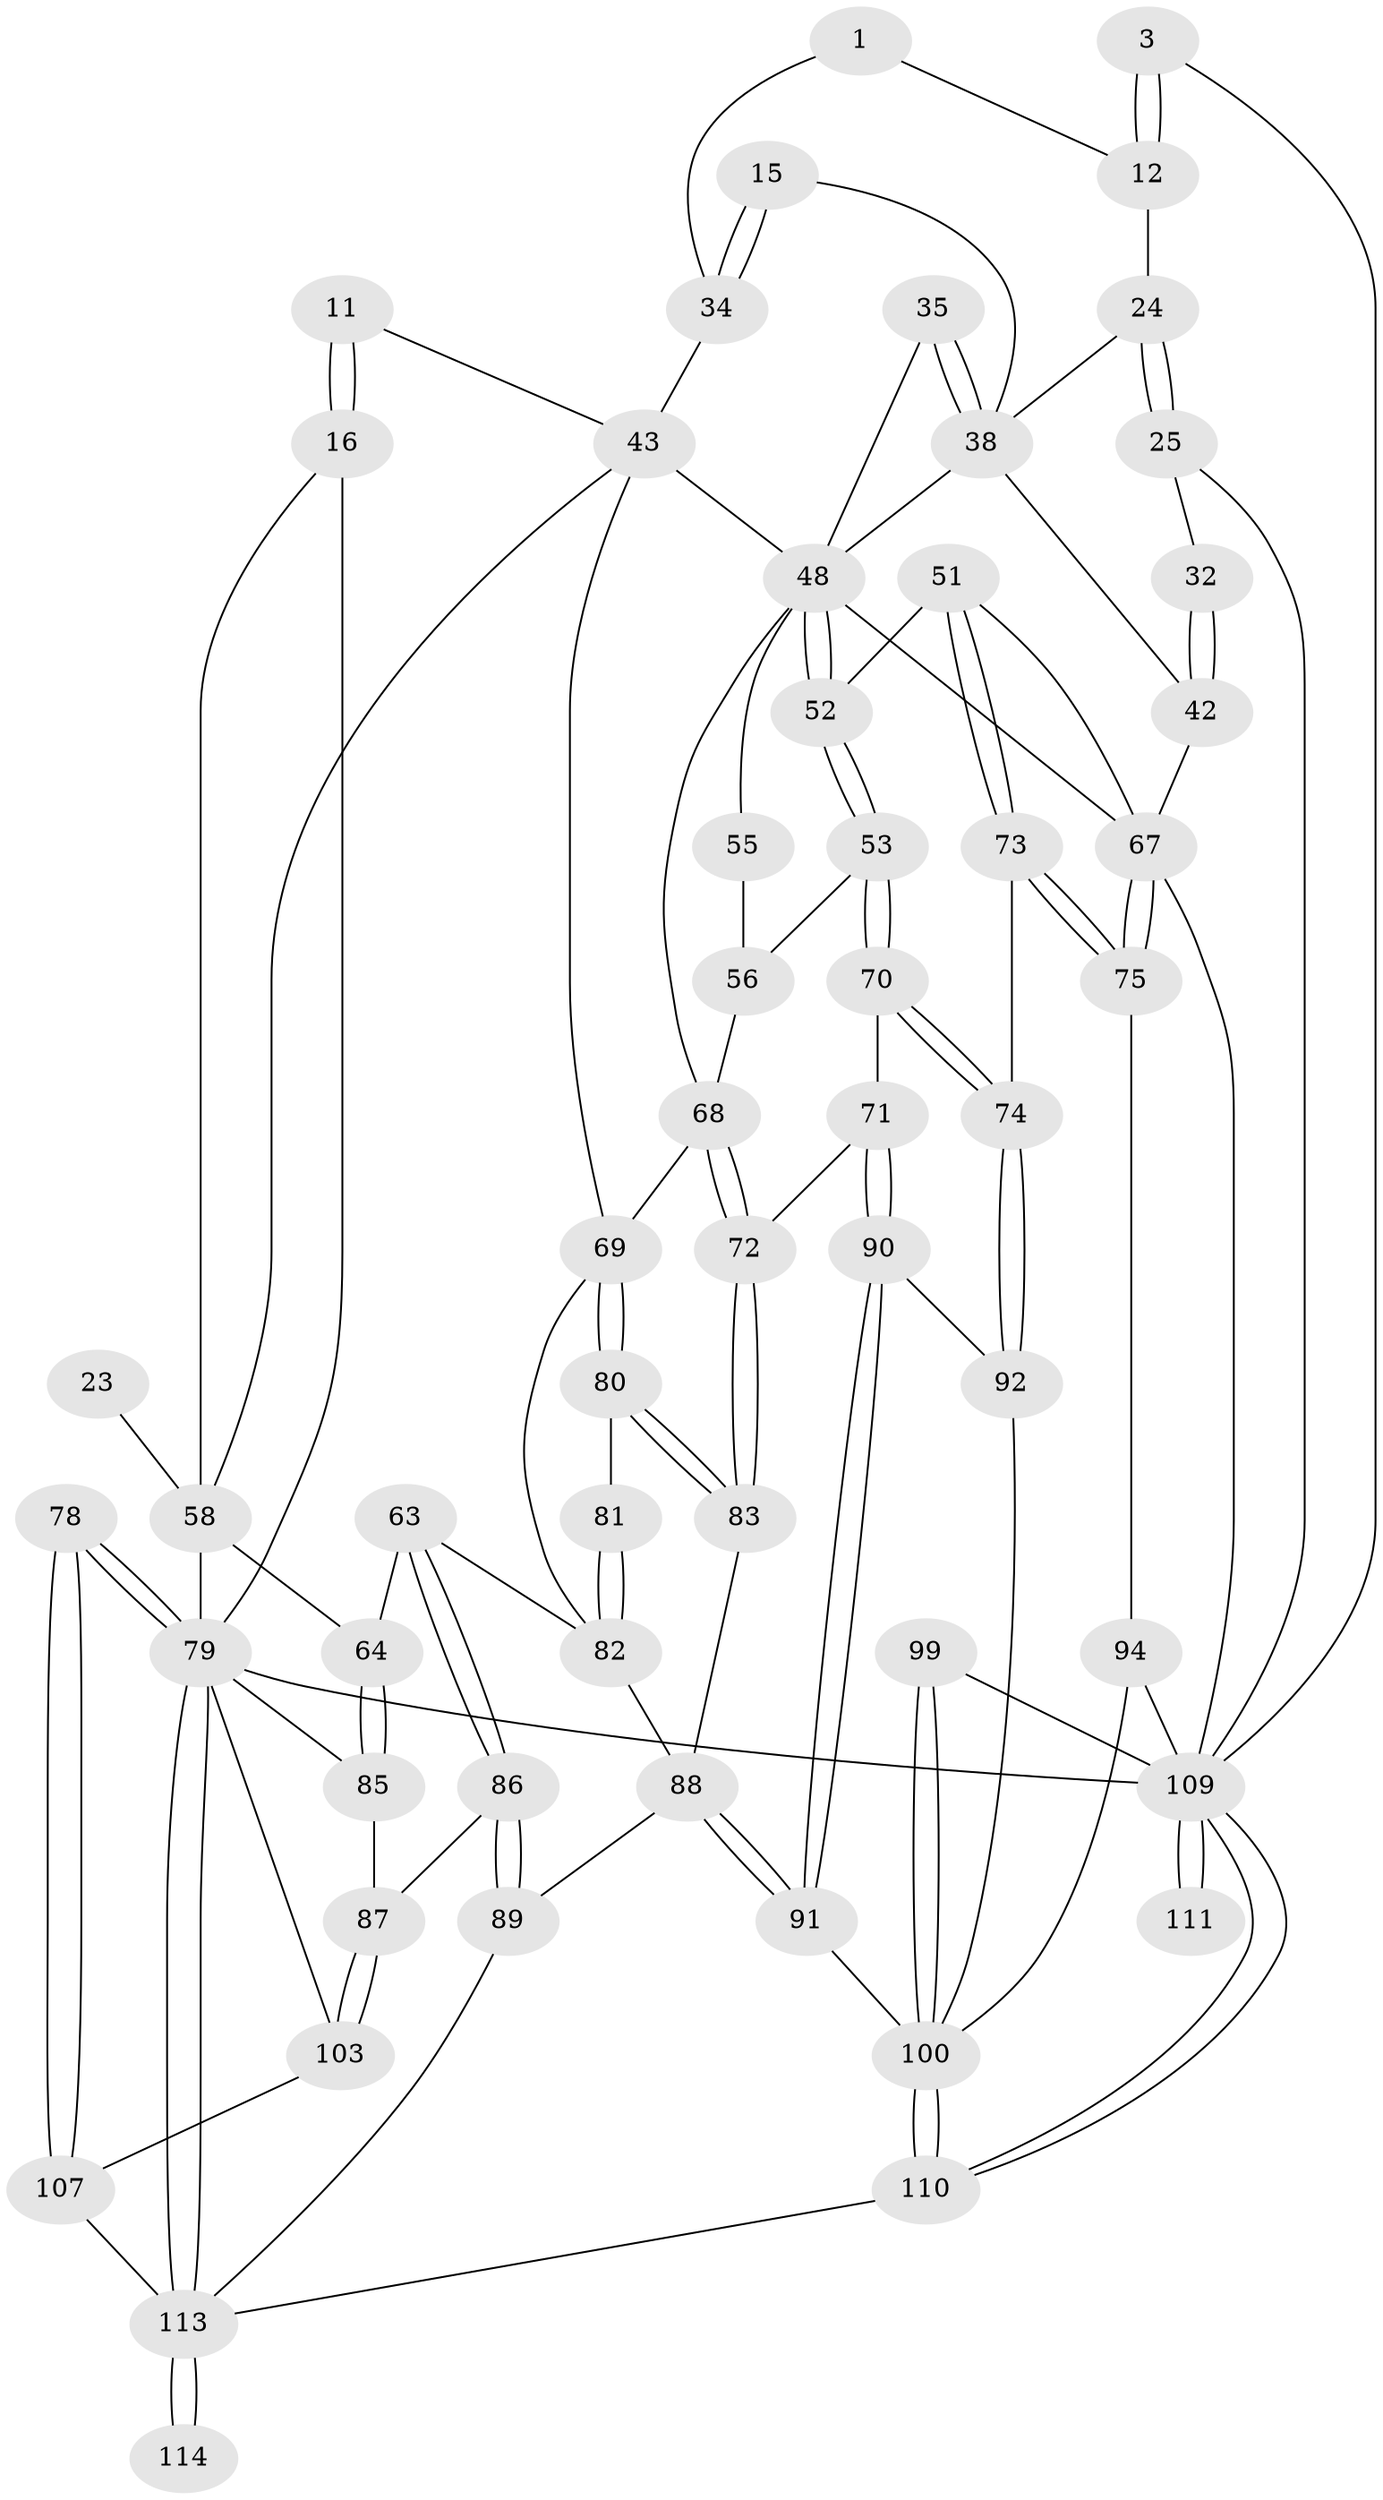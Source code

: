 // original degree distribution, {3: 0.017543859649122806, 4: 0.2982456140350877, 6: 0.2807017543859649, 5: 0.40350877192982454}
// Generated by graph-tools (version 1.1) at 2025/02/03/09/25 05:02:09]
// undirected, 57 vertices, 126 edges
graph export_dot {
graph [start="1"]
  node [color=gray90,style=filled];
  1 [pos="+0.5109267816011539+0"];
  3 [pos="+1+0"];
  11 [pos="+0.2934292995725354+0.11453303965924964"];
  12 [pos="+0.672900308969471+0.08236666831843244",super="+2"];
  15 [pos="+0.5738265514036341+0.13976562761800942"];
  16 [pos="+0.18451545139902925+0.0469747298053427",super="+6+7"];
  23 [pos="+0.09420984601978452+0.15668957586478074"];
  24 [pos="+0.759166723570024+0.12666203628886794",super="+13"];
  25 [pos="+1+0"];
  32 [pos="+1+0"];
  34 [pos="+0.5233581212448896+0.19919993123323765",super="+9"];
  35 [pos="+0.6687944931085217+0.2741869113975635"];
  38 [pos="+0.726987525544404+0.2990859605366143",super="+30+29"];
  42 [pos="+1+0.11797109179937292",super="+39+31"];
  43 [pos="+0.33843589083271863+0.35360604615433516",super="+20+37"];
  48 [pos="+0.7013741395714481+0.43153578784842456",super="+41+45"];
  51 [pos="+0.8367238376710688+0.4892926472858927"];
  52 [pos="+0.701895487625463+0.45265871206157976"];
  53 [pos="+0.6688469091534524+0.49552034541263285"];
  55 [pos="+0.5676305247670734+0.3736389130881682"];
  56 [pos="+0.5556071918579545+0.47009652084696624",super="+54"];
  58 [pos="+0.10090516049595698+0.49279500406249843",super="+33"];
  63 [pos="+0.2249934955654719+0.5816690385026199"];
  64 [pos="+0.10826038726710871+0.5064878141990594"];
  67 [pos="+1+0.5764428193989533",super="+49+50+40"];
  68 [pos="+0.4977664844856458+0.5464797236475948",super="+57+46"];
  69 [pos="+0.48051074289949475+0.546013879774798",super="+60"];
  70 [pos="+0.6670696599036149+0.5103050238161428"];
  71 [pos="+0.5724526820547795+0.6127282327056907"];
  72 [pos="+0.5670663797084633+0.6116090460985163"];
  73 [pos="+0.8258365212910989+0.633274171927924"];
  74 [pos="+0.7810153525820632+0.644625075239388"];
  75 [pos="+0.8555341981684501+0.6461890558022622"];
  78 [pos="+0+1"];
  79 [pos="+0+1",super="+5+77"];
  80 [pos="+0.4409354770507491+0.576435905599251"];
  81 [pos="+0.4013871480786709+0.5797445065352713"];
  82 [pos="+0.37006613040990055+0.6623893585948409",super="+62+61"];
  83 [pos="+0.43180529862687866+0.7157128331676066"];
  85 [pos="+0.053497570894617597+0.6639701904513234"];
  86 [pos="+0.22783030283558467+0.724605803802457"];
  87 [pos="+0.14682372680122208+0.7522520695559282"];
  88 [pos="+0.37912681101424284+0.7939461317539067",super="+84"];
  89 [pos="+0.3712902551161409+0.7964703110111542"];
  90 [pos="+0.589054301138981+0.636410563688934"];
  91 [pos="+0.5355433321210694+0.8559882529213753"];
  92 [pos="+0.7163625858350675+0.7065291594888812"];
  94 [pos="+0.8487711362085938+0.8142483850334222",super="+93"];
  99 [pos="+0.7347140198255605+0.8726523084069687"];
  100 [pos="+0.6027716488059855+0.9764896988800367",super="+98+96+95"];
  103 [pos="+0.1315408093604439+0.7761878749546874"];
  107 [pos="+0.16840627070588282+0.9178374810756023"];
  109 [pos="+0.6901943096558445+1",super="+108+102+101"];
  110 [pos="+0.6270579010406804+1"];
  111 [pos="+1+1"];
  113 [pos="+0.2887105106011695+1",super="+112+104+106"];
  114 [pos="+0.2646161282658375+1"];
  1 -- 12;
  1 -- 34;
  3 -- 12 [weight=2];
  3 -- 12;
  3 -- 109;
  11 -- 16 [weight=2];
  11 -- 16;
  11 -- 43;
  12 -- 24;
  15 -- 34 [weight=2];
  15 -- 34;
  15 -- 38;
  16 -- 79;
  16 -- 58;
  23 -- 58 [weight=3];
  24 -- 25;
  24 -- 25;
  24 -- 38 [weight=2];
  25 -- 32;
  25 -- 109;
  32 -- 42 [weight=2];
  32 -- 42;
  34 -- 43 [weight=2];
  35 -- 38 [weight=2];
  35 -- 38;
  35 -- 48;
  38 -- 42;
  38 -- 48;
  42 -- 67 [weight=2];
  43 -- 69;
  43 -- 58;
  43 -- 48;
  48 -- 52;
  48 -- 52;
  48 -- 67;
  48 -- 68;
  48 -- 55;
  51 -- 52;
  51 -- 73;
  51 -- 73;
  51 -- 67;
  52 -- 53;
  52 -- 53;
  53 -- 70;
  53 -- 70;
  53 -- 56;
  55 -- 56 [weight=2];
  56 -- 68;
  58 -- 64;
  58 -- 79 [weight=3];
  63 -- 64;
  63 -- 86;
  63 -- 86;
  63 -- 82;
  64 -- 85;
  64 -- 85;
  67 -- 75;
  67 -- 75;
  67 -- 109;
  68 -- 69 [weight=2];
  68 -- 72;
  68 -- 72;
  69 -- 80;
  69 -- 80;
  69 -- 82;
  70 -- 71;
  70 -- 74;
  70 -- 74;
  71 -- 72;
  71 -- 90;
  71 -- 90;
  72 -- 83;
  72 -- 83;
  73 -- 74;
  73 -- 75;
  73 -- 75;
  74 -- 92;
  74 -- 92;
  75 -- 94;
  78 -- 79 [weight=2];
  78 -- 79;
  78 -- 107;
  78 -- 107;
  79 -- 113;
  79 -- 113;
  79 -- 85;
  79 -- 103;
  79 -- 109 [weight=2];
  80 -- 81;
  80 -- 83;
  80 -- 83;
  81 -- 82 [weight=2];
  81 -- 82;
  82 -- 88;
  83 -- 88;
  85 -- 87;
  86 -- 87;
  86 -- 89;
  86 -- 89;
  87 -- 103;
  87 -- 103;
  88 -- 89;
  88 -- 91;
  88 -- 91;
  89 -- 113;
  90 -- 91;
  90 -- 91;
  90 -- 92;
  91 -- 100;
  92 -- 100;
  94 -- 100;
  94 -- 109 [weight=2];
  99 -- 100 [weight=2];
  99 -- 100;
  99 -- 109;
  100 -- 110;
  100 -- 110;
  103 -- 107;
  107 -- 113;
  109 -- 110;
  109 -- 110;
  109 -- 111 [weight=3];
  109 -- 111;
  110 -- 113;
  113 -- 114 [weight=3];
  113 -- 114;
}
